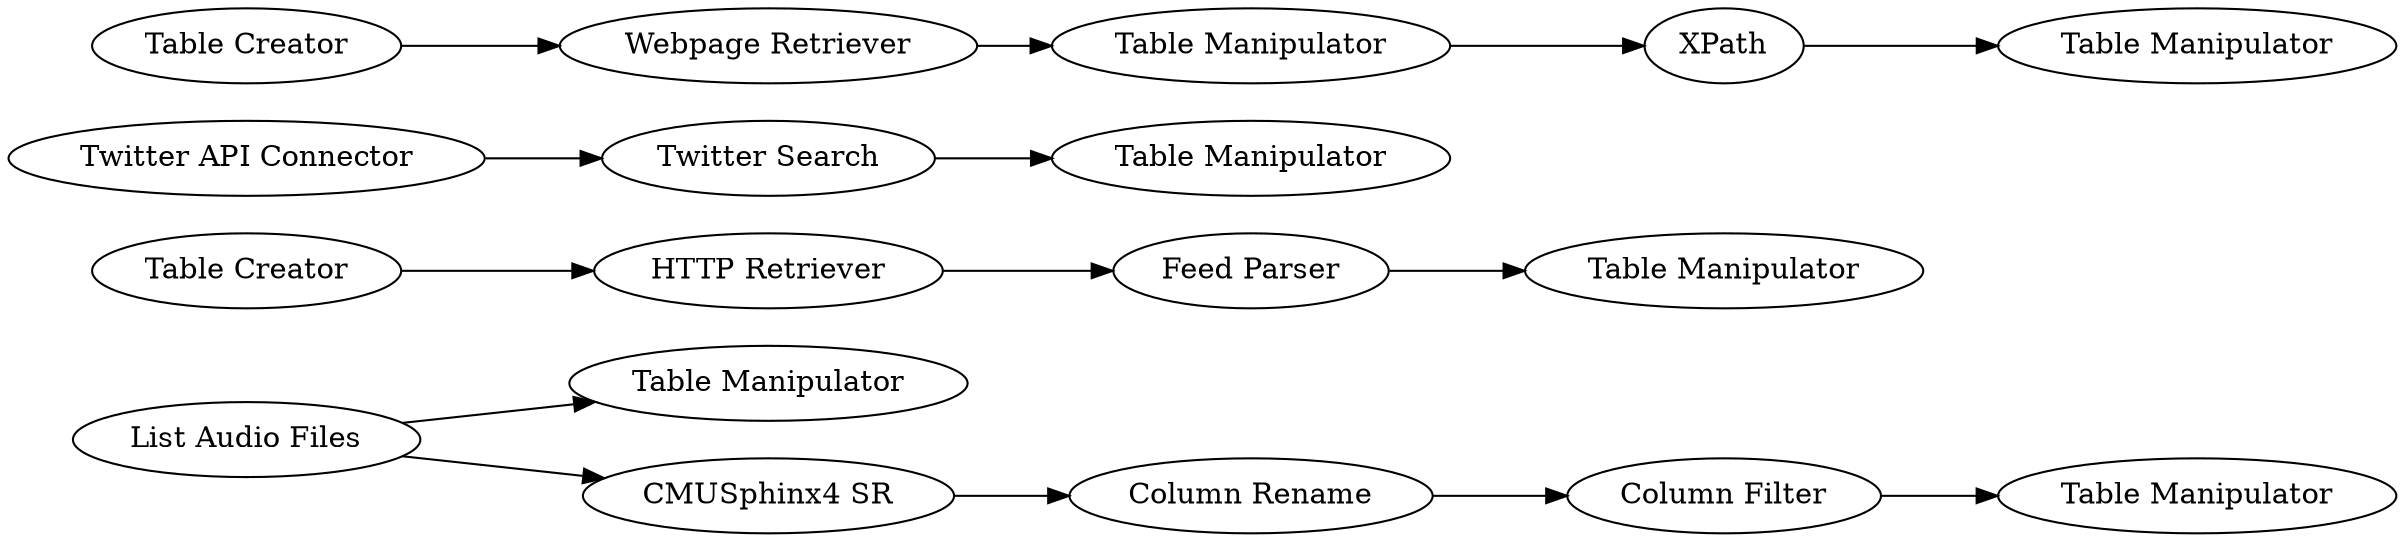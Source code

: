 digraph {
	"659406593296928857_61" [label="Table Manipulator"]
	"659406593296928857_6" [label="Table Creator"]
	"659406593296928857_63" [label="Twitter Search"]
	"659406593296928857_2" [label="Table Creator"]
	"659406593296928857_5" [label="Table Manipulator"]
	"659406593296928857_26" [label="List Audio Files"]
	"659406593296928857_60" [label="Table Manipulator"]
	"659406593296928857_3" [label="Table Manipulator"]
	"659406593296928857_4" [label=XPath]
	"659406593296928857_8" [label="Feed Parser"]
	"659406593296928857_24" [label="Column Filter"]
	"659406593296928857_25" [label="CMUSphinx4 SR"]
	"659406593296928857_7" [label="HTTP Retriever"]
	"659406593296928857_62" [label="Twitter API Connector"]
	"659406593296928857_18" [label="Column Rename"]
	"659406593296928857_9" [label="Table Manipulator"]
	"659406593296928857_64" [label="Table Manipulator"]
	"659406593296928857_1" [label="Webpage Retriever"]
	"659406593296928857_3" -> "659406593296928857_4"
	"659406593296928857_6" -> "659406593296928857_7"
	"659406593296928857_26" -> "659406593296928857_25"
	"659406593296928857_62" -> "659406593296928857_63"
	"659406593296928857_8" -> "659406593296928857_9"
	"659406593296928857_1" -> "659406593296928857_3"
	"659406593296928857_24" -> "659406593296928857_60"
	"659406593296928857_2" -> "659406593296928857_1"
	"659406593296928857_18" -> "659406593296928857_24"
	"659406593296928857_7" -> "659406593296928857_8"
	"659406593296928857_26" -> "659406593296928857_61"
	"659406593296928857_4" -> "659406593296928857_5"
	"659406593296928857_63" -> "659406593296928857_64"
	"659406593296928857_25" -> "659406593296928857_18"
	rankdir=LR
}
